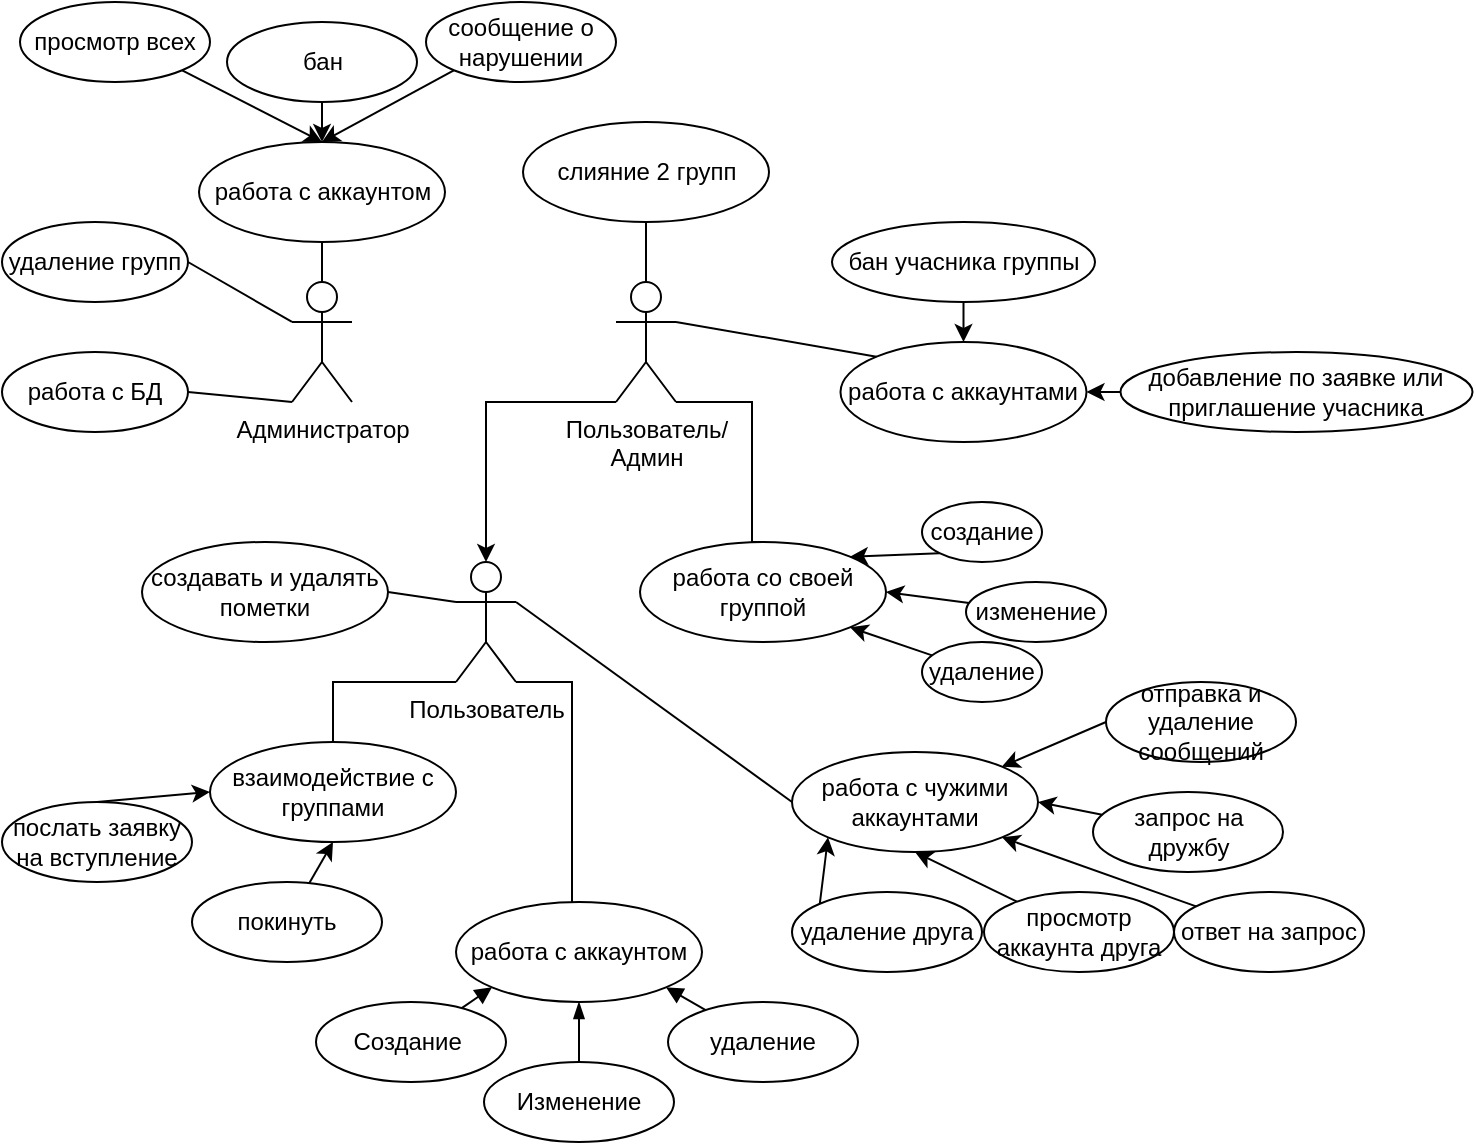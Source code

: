 <mxfile version="23.1.6" type="device">
  <diagram name="Страница — 1" id="1ROyx39WDwvs4G1nMkMj">
    <mxGraphModel dx="794" dy="446" grid="1" gridSize="10" guides="1" tooltips="1" connect="1" arrows="1" fold="1" page="1" pageScale="1" pageWidth="1169" pageHeight="827" math="0" shadow="0">
      <root>
        <mxCell id="0" />
        <mxCell id="1" parent="0" />
        <mxCell id="luFUjq63p9r3agRqHrN--1" value="Администратор" style="shape=umlActor;verticalLabelPosition=bottom;verticalAlign=top;html=1;" parent="1" vertex="1">
          <mxGeometry x="450" y="270" width="30" height="60" as="geometry" />
        </mxCell>
        <mxCell id="luFUjq63p9r3agRqHrN--42" style="rounded=0;orthogonalLoop=1;jettySize=auto;html=1;exitX=0;exitY=0.333;exitDx=0;exitDy=0;exitPerimeter=0;entryX=1;entryY=0.5;entryDx=0;entryDy=0;endArrow=none;endFill=0;" parent="1" source="luFUjq63p9r3agRqHrN--2" target="luFUjq63p9r3agRqHrN--41" edge="1">
          <mxGeometry relative="1" as="geometry" />
        </mxCell>
        <mxCell id="luFUjq63p9r3agRqHrN--2" value="Пользователь" style="shape=umlActor;verticalLabelPosition=bottom;verticalAlign=top;html=1;" parent="1" vertex="1">
          <mxGeometry x="532" y="410" width="30" height="60" as="geometry" />
        </mxCell>
        <mxCell id="luFUjq63p9r3agRqHrN--3" value="Пользователь/&lt;br&gt;Админ" style="shape=umlActor;verticalLabelPosition=bottom;verticalAlign=top;html=1;" parent="1" vertex="1">
          <mxGeometry x="612" y="270" width="30" height="60" as="geometry" />
        </mxCell>
        <mxCell id="luFUjq63p9r3agRqHrN--14" style="rounded=0;orthogonalLoop=1;jettySize=auto;html=1;entryX=0.5;entryY=1;entryDx=0;entryDy=0;endArrow=blockThin;endFill=1;" parent="1" source="luFUjq63p9r3agRqHrN--6" target="luFUjq63p9r3agRqHrN--9" edge="1">
          <mxGeometry relative="1" as="geometry">
            <mxPoint x="600" y="420" as="targetPoint" />
          </mxGeometry>
        </mxCell>
        <mxCell id="luFUjq63p9r3agRqHrN--6" value="Изменение" style="ellipse;whiteSpace=wrap;html=1;" parent="1" vertex="1">
          <mxGeometry x="546" y="660" width="95" height="40" as="geometry" />
        </mxCell>
        <mxCell id="luFUjq63p9r3agRqHrN--15" style="rounded=0;orthogonalLoop=1;jettySize=auto;html=1;entryX=0;entryY=1;entryDx=0;entryDy=0;endArrow=block;endFill=1;" parent="1" source="luFUjq63p9r3agRqHrN--8" target="luFUjq63p9r3agRqHrN--9" edge="1">
          <mxGeometry relative="1" as="geometry" />
        </mxCell>
        <mxCell id="luFUjq63p9r3agRqHrN--8" value="Создание&amp;nbsp;" style="ellipse;whiteSpace=wrap;html=1;" parent="1" vertex="1">
          <mxGeometry x="462" y="630" width="95" height="40" as="geometry" />
        </mxCell>
        <mxCell id="luFUjq63p9r3agRqHrN--9" value="работа с аккаунтом" style="ellipse;whiteSpace=wrap;html=1;" parent="1" vertex="1">
          <mxGeometry x="532" y="580" width="123" height="50" as="geometry" />
        </mxCell>
        <mxCell id="luFUjq63p9r3agRqHrN--16" style="rounded=0;orthogonalLoop=1;jettySize=auto;html=1;entryX=1;entryY=1;entryDx=0;entryDy=0;endArrow=block;endFill=1;" parent="1" source="luFUjq63p9r3agRqHrN--12" target="luFUjq63p9r3agRqHrN--9" edge="1">
          <mxGeometry relative="1" as="geometry" />
        </mxCell>
        <mxCell id="luFUjq63p9r3agRqHrN--12" value="удаление" style="ellipse;whiteSpace=wrap;html=1;" parent="1" vertex="1">
          <mxGeometry x="638" y="630" width="95" height="40" as="geometry" />
        </mxCell>
        <mxCell id="luFUjq63p9r3agRqHrN--18" style="rounded=0;orthogonalLoop=1;jettySize=auto;html=1;entryX=1;entryY=1;entryDx=0;entryDy=0;entryPerimeter=0;endArrow=none;endFill=0;edgeStyle=orthogonalEdgeStyle;" parent="1" source="luFUjq63p9r3agRqHrN--9" target="luFUjq63p9r3agRqHrN--2" edge="1">
          <mxGeometry relative="1" as="geometry">
            <Array as="points">
              <mxPoint x="590" y="470" />
            </Array>
          </mxGeometry>
        </mxCell>
        <mxCell id="luFUjq63p9r3agRqHrN--21" value="работа с чужими аккаунтами" style="ellipse;whiteSpace=wrap;html=1;" parent="1" vertex="1">
          <mxGeometry x="700" y="505" width="123" height="50" as="geometry" />
        </mxCell>
        <mxCell id="luFUjq63p9r3agRqHrN--22" style="rounded=0;orthogonalLoop=1;jettySize=auto;html=1;exitX=0;exitY=0.5;exitDx=0;exitDy=0;entryX=1;entryY=0.333;entryDx=0;entryDy=0;entryPerimeter=0;endArrow=none;endFill=0;" parent="1" source="luFUjq63p9r3agRqHrN--21" target="luFUjq63p9r3agRqHrN--2" edge="1">
          <mxGeometry relative="1" as="geometry" />
        </mxCell>
        <mxCell id="luFUjq63p9r3agRqHrN--25" style="rounded=0;orthogonalLoop=1;jettySize=auto;html=1;entryX=1;entryY=0.5;entryDx=0;entryDy=0;" parent="1" source="luFUjq63p9r3agRqHrN--23" target="luFUjq63p9r3agRqHrN--21" edge="1">
          <mxGeometry relative="1" as="geometry" />
        </mxCell>
        <mxCell id="luFUjq63p9r3agRqHrN--23" value="запрос на дружбу" style="ellipse;whiteSpace=wrap;html=1;" parent="1" vertex="1">
          <mxGeometry x="850.5" y="525" width="95" height="40" as="geometry" />
        </mxCell>
        <mxCell id="luFUjq63p9r3agRqHrN--27" style="rounded=0;orthogonalLoop=1;jettySize=auto;html=1;entryX=1;entryY=1;entryDx=0;entryDy=0;" parent="1" source="luFUjq63p9r3agRqHrN--26" target="luFUjq63p9r3agRqHrN--21" edge="1">
          <mxGeometry relative="1" as="geometry" />
        </mxCell>
        <mxCell id="luFUjq63p9r3agRqHrN--26" value="ответ на запрос" style="ellipse;whiteSpace=wrap;html=1;" parent="1" vertex="1">
          <mxGeometry x="891" y="575" width="95" height="40" as="geometry" />
        </mxCell>
        <mxCell id="luFUjq63p9r3agRqHrN--29" style="rounded=0;orthogonalLoop=1;jettySize=auto;html=1;entryX=0.5;entryY=1;entryDx=0;entryDy=0;" parent="1" source="luFUjq63p9r3agRqHrN--28" target="luFUjq63p9r3agRqHrN--21" edge="1">
          <mxGeometry relative="1" as="geometry" />
        </mxCell>
        <mxCell id="luFUjq63p9r3agRqHrN--28" value="просмотр аккаунта друга" style="ellipse;whiteSpace=wrap;html=1;" parent="1" vertex="1">
          <mxGeometry x="796" y="575" width="95" height="40" as="geometry" />
        </mxCell>
        <mxCell id="luFUjq63p9r3agRqHrN--30" style="edgeStyle=orthogonalEdgeStyle;rounded=0;orthogonalLoop=1;jettySize=auto;html=1;exitX=0.5;exitY=1;exitDx=0;exitDy=0;" parent="1" source="luFUjq63p9r3agRqHrN--26" target="luFUjq63p9r3agRqHrN--26" edge="1">
          <mxGeometry relative="1" as="geometry" />
        </mxCell>
        <mxCell id="luFUjq63p9r3agRqHrN--32" style="rounded=0;orthogonalLoop=1;jettySize=auto;html=1;exitX=0;exitY=0;exitDx=0;exitDy=0;entryX=0;entryY=1;entryDx=0;entryDy=0;" parent="1" source="luFUjq63p9r3agRqHrN--31" target="luFUjq63p9r3agRqHrN--21" edge="1">
          <mxGeometry relative="1" as="geometry" />
        </mxCell>
        <mxCell id="luFUjq63p9r3agRqHrN--31" value="удаление друга" style="ellipse;whiteSpace=wrap;html=1;" parent="1" vertex="1">
          <mxGeometry x="700" y="575" width="95" height="40" as="geometry" />
        </mxCell>
        <mxCell id="luFUjq63p9r3agRqHrN--33" value="взаимодействие с группами" style="ellipse;whiteSpace=wrap;html=1;" parent="1" vertex="1">
          <mxGeometry x="409" y="500" width="123" height="50" as="geometry" />
        </mxCell>
        <mxCell id="luFUjq63p9r3agRqHrN--37" style="rounded=0;orthogonalLoop=1;jettySize=auto;html=1;exitX=0.5;exitY=0;exitDx=0;exitDy=0;entryX=0;entryY=0.5;entryDx=0;entryDy=0;" parent="1" source="luFUjq63p9r3agRqHrN--34" target="luFUjq63p9r3agRqHrN--33" edge="1">
          <mxGeometry relative="1" as="geometry" />
        </mxCell>
        <mxCell id="luFUjq63p9r3agRqHrN--34" value="послать заявку на вступление" style="ellipse;whiteSpace=wrap;html=1;" parent="1" vertex="1">
          <mxGeometry x="305" y="530" width="95" height="40" as="geometry" />
        </mxCell>
        <mxCell id="luFUjq63p9r3agRqHrN--36" style="rounded=0;orthogonalLoop=1;jettySize=auto;html=1;entryX=0.5;entryY=1;entryDx=0;entryDy=0;" parent="1" source="luFUjq63p9r3agRqHrN--35" target="luFUjq63p9r3agRqHrN--33" edge="1">
          <mxGeometry relative="1" as="geometry" />
        </mxCell>
        <mxCell id="luFUjq63p9r3agRqHrN--35" value="покинуть" style="ellipse;whiteSpace=wrap;html=1;" parent="1" vertex="1">
          <mxGeometry x="400" y="570" width="95" height="40" as="geometry" />
        </mxCell>
        <mxCell id="luFUjq63p9r3agRqHrN--41" value="создавать и удалять пометки" style="ellipse;whiteSpace=wrap;html=1;" parent="1" vertex="1">
          <mxGeometry x="375" y="400" width="123" height="50" as="geometry" />
        </mxCell>
        <mxCell id="luFUjq63p9r3agRqHrN--44" style="edgeStyle=orthogonalEdgeStyle;rounded=0;orthogonalLoop=1;jettySize=auto;html=1;exitX=0;exitY=1;exitDx=0;exitDy=0;exitPerimeter=0;entryX=0.5;entryY=0;entryDx=0;entryDy=0;entryPerimeter=0;" parent="1" source="luFUjq63p9r3agRqHrN--3" target="luFUjq63p9r3agRqHrN--2" edge="1">
          <mxGeometry relative="1" as="geometry">
            <Array as="points">
              <mxPoint x="547" y="330" />
            </Array>
          </mxGeometry>
        </mxCell>
        <mxCell id="luFUjq63p9r3agRqHrN--45" value="работа со своей группой" style="ellipse;whiteSpace=wrap;html=1;" parent="1" vertex="1">
          <mxGeometry x="624" y="400" width="123" height="50" as="geometry" />
        </mxCell>
        <mxCell id="luFUjq63p9r3agRqHrN--53" style="rounded=0;orthogonalLoop=1;jettySize=auto;html=1;exitX=0;exitY=1;exitDx=0;exitDy=0;entryX=1;entryY=0;entryDx=0;entryDy=0;" parent="1" source="luFUjq63p9r3agRqHrN--47" target="luFUjq63p9r3agRqHrN--45" edge="1">
          <mxGeometry relative="1" as="geometry" />
        </mxCell>
        <mxCell id="luFUjq63p9r3agRqHrN--47" value="создание" style="ellipse;whiteSpace=wrap;html=1;" parent="1" vertex="1">
          <mxGeometry x="765" y="380" width="60" height="30" as="geometry" />
        </mxCell>
        <mxCell id="luFUjq63p9r3agRqHrN--51" style="rounded=0;orthogonalLoop=1;jettySize=auto;html=1;entryX=1;entryY=0.5;entryDx=0;entryDy=0;" parent="1" source="luFUjq63p9r3agRqHrN--48" target="luFUjq63p9r3agRqHrN--45" edge="1">
          <mxGeometry relative="1" as="geometry" />
        </mxCell>
        <mxCell id="luFUjq63p9r3agRqHrN--48" value="изменение" style="ellipse;whiteSpace=wrap;html=1;" parent="1" vertex="1">
          <mxGeometry x="787" y="420" width="70" height="30" as="geometry" />
        </mxCell>
        <mxCell id="luFUjq63p9r3agRqHrN--52" style="rounded=0;orthogonalLoop=1;jettySize=auto;html=1;entryX=1;entryY=1;entryDx=0;entryDy=0;" parent="1" source="luFUjq63p9r3agRqHrN--49" target="luFUjq63p9r3agRqHrN--45" edge="1">
          <mxGeometry relative="1" as="geometry" />
        </mxCell>
        <mxCell id="luFUjq63p9r3agRqHrN--49" value="удаление" style="ellipse;whiteSpace=wrap;html=1;" parent="1" vertex="1">
          <mxGeometry x="765" y="450" width="60" height="30" as="geometry" />
        </mxCell>
        <mxCell id="luFUjq63p9r3agRqHrN--66" style="rounded=0;orthogonalLoop=1;jettySize=auto;html=1;exitX=0;exitY=0.5;exitDx=0;exitDy=0;entryX=1;entryY=0.5;entryDx=0;entryDy=0;" parent="1" source="luFUjq63p9r3agRqHrN--54" target="luFUjq63p9r3agRqHrN--63" edge="1">
          <mxGeometry relative="1" as="geometry" />
        </mxCell>
        <mxCell id="luFUjq63p9r3agRqHrN--54" value="добавление по заявке или приглашение учасника" style="ellipse;whiteSpace=wrap;html=1;" parent="1" vertex="1">
          <mxGeometry x="864.25" y="305" width="176" height="40" as="geometry" />
        </mxCell>
        <mxCell id="luFUjq63p9r3agRqHrN--65" style="rounded=0;orthogonalLoop=1;jettySize=auto;html=1;exitX=0.5;exitY=1;exitDx=0;exitDy=0;entryX=0.5;entryY=0;entryDx=0;entryDy=0;" parent="1" source="luFUjq63p9r3agRqHrN--57" target="luFUjq63p9r3agRqHrN--63" edge="1">
          <mxGeometry relative="1" as="geometry" />
        </mxCell>
        <mxCell id="luFUjq63p9r3agRqHrN--57" value="бан учасника группы" style="ellipse;whiteSpace=wrap;html=1;" parent="1" vertex="1">
          <mxGeometry x="720" y="240" width="131.5" height="40" as="geometry" />
        </mxCell>
        <mxCell id="luFUjq63p9r3agRqHrN--62" style="edgeStyle=orthogonalEdgeStyle;rounded=0;orthogonalLoop=1;jettySize=auto;html=1;exitX=0.5;exitY=0;exitDx=0;exitDy=0;entryX=1;entryY=1;entryDx=0;entryDy=0;entryPerimeter=0;endArrow=none;endFill=0;" parent="1" source="luFUjq63p9r3agRqHrN--45" target="luFUjq63p9r3agRqHrN--3" edge="1">
          <mxGeometry relative="1" as="geometry">
            <Array as="points">
              <mxPoint x="680" y="400" />
              <mxPoint x="680" y="330" />
            </Array>
          </mxGeometry>
        </mxCell>
        <mxCell id="luFUjq63p9r3agRqHrN--63" value="работа с аккаунтами" style="ellipse;whiteSpace=wrap;html=1;" parent="1" vertex="1">
          <mxGeometry x="724.25" y="300" width="123" height="50" as="geometry" />
        </mxCell>
        <mxCell id="luFUjq63p9r3agRqHrN--64" style="rounded=0;orthogonalLoop=1;jettySize=auto;html=1;exitX=0;exitY=0;exitDx=0;exitDy=0;entryX=1;entryY=0.333;entryDx=0;entryDy=0;entryPerimeter=0;endArrow=none;endFill=0;" parent="1" source="luFUjq63p9r3agRqHrN--63" target="luFUjq63p9r3agRqHrN--3" edge="1">
          <mxGeometry relative="1" as="geometry" />
        </mxCell>
        <mxCell id="luFUjq63p9r3agRqHrN--69" style="edgeStyle=orthogonalEdgeStyle;rounded=0;orthogonalLoop=1;jettySize=auto;html=1;exitX=0.5;exitY=0;exitDx=0;exitDy=0;entryX=0;entryY=1;entryDx=0;entryDy=0;entryPerimeter=0;endArrow=none;endFill=0;" parent="1" source="luFUjq63p9r3agRqHrN--33" target="luFUjq63p9r3agRqHrN--2" edge="1">
          <mxGeometry relative="1" as="geometry">
            <Array as="points">
              <mxPoint x="470" y="470" />
            </Array>
          </mxGeometry>
        </mxCell>
        <mxCell id="luFUjq63p9r3agRqHrN--70" value="слияние 2 групп" style="ellipse;whiteSpace=wrap;html=1;" parent="1" vertex="1">
          <mxGeometry x="565.5" y="190" width="123" height="50" as="geometry" />
        </mxCell>
        <mxCell id="luFUjq63p9r3agRqHrN--71" style="edgeStyle=orthogonalEdgeStyle;rounded=0;orthogonalLoop=1;jettySize=auto;html=1;exitX=0.5;exitY=1;exitDx=0;exitDy=0;entryX=0.5;entryY=0;entryDx=0;entryDy=0;entryPerimeter=0;endArrow=none;endFill=0;" parent="1" source="luFUjq63p9r3agRqHrN--70" target="luFUjq63p9r3agRqHrN--3" edge="1">
          <mxGeometry relative="1" as="geometry" />
        </mxCell>
        <mxCell id="luFUjq63p9r3agRqHrN--77" style="rounded=0;orthogonalLoop=1;jettySize=auto;html=1;exitX=0.5;exitY=0;exitDx=0;exitDy=0;entryX=0;entryY=1;entryDx=0;entryDy=0;endArrow=none;endFill=0;startArrow=classic;startFill=1;" parent="1" source="luFUjq63p9r3agRqHrN--72" target="luFUjq63p9r3agRqHrN--76" edge="1">
          <mxGeometry relative="1" as="geometry" />
        </mxCell>
        <mxCell id="luFUjq63p9r3agRqHrN--72" value="работа с аккаунтом" style="ellipse;whiteSpace=wrap;html=1;" parent="1" vertex="1">
          <mxGeometry x="403.5" y="200" width="123" height="50" as="geometry" />
        </mxCell>
        <mxCell id="luFUjq63p9r3agRqHrN--73" style="rounded=0;orthogonalLoop=1;jettySize=auto;html=1;exitX=0.5;exitY=1;exitDx=0;exitDy=0;entryX=0.5;entryY=0;entryDx=0;entryDy=0;entryPerimeter=0;endArrow=none;endFill=0;" parent="1" source="luFUjq63p9r3agRqHrN--72" target="luFUjq63p9r3agRqHrN--1" edge="1">
          <mxGeometry relative="1" as="geometry" />
        </mxCell>
        <mxCell id="luFUjq63p9r3agRqHrN--78" style="rounded=0;orthogonalLoop=1;jettySize=auto;html=1;exitX=0.5;exitY=1;exitDx=0;exitDy=0;entryX=0.5;entryY=0;entryDx=0;entryDy=0;" parent="1" source="luFUjq63p9r3agRqHrN--74" target="luFUjq63p9r3agRqHrN--72" edge="1">
          <mxGeometry relative="1" as="geometry" />
        </mxCell>
        <mxCell id="luFUjq63p9r3agRqHrN--74" value="бан" style="ellipse;whiteSpace=wrap;html=1;" parent="1" vertex="1">
          <mxGeometry x="417.5" y="140" width="95" height="40" as="geometry" />
        </mxCell>
        <mxCell id="luFUjq63p9r3agRqHrN--79" style="rounded=0;orthogonalLoop=1;jettySize=auto;html=1;exitX=1;exitY=1;exitDx=0;exitDy=0;entryX=0.5;entryY=0;entryDx=0;entryDy=0;" parent="1" source="luFUjq63p9r3agRqHrN--75" target="luFUjq63p9r3agRqHrN--72" edge="1">
          <mxGeometry relative="1" as="geometry" />
        </mxCell>
        <mxCell id="luFUjq63p9r3agRqHrN--75" value="просмотр всех" style="ellipse;whiteSpace=wrap;html=1;" parent="1" vertex="1">
          <mxGeometry x="314" y="130" width="95" height="40" as="geometry" />
        </mxCell>
        <mxCell id="luFUjq63p9r3agRqHrN--76" value="сообщение о нарушении" style="ellipse;whiteSpace=wrap;html=1;" parent="1" vertex="1">
          <mxGeometry x="517" y="130" width="95" height="40" as="geometry" />
        </mxCell>
        <mxCell id="luFUjq63p9r3agRqHrN--80" value="удаление групп" style="ellipse;whiteSpace=wrap;html=1;" parent="1" vertex="1">
          <mxGeometry x="305" y="240" width="93" height="40" as="geometry" />
        </mxCell>
        <mxCell id="luFUjq63p9r3agRqHrN--81" style="rounded=0;orthogonalLoop=1;jettySize=auto;html=1;exitX=1;exitY=0.5;exitDx=0;exitDy=0;entryX=0;entryY=0.333;entryDx=0;entryDy=0;entryPerimeter=0;endArrow=none;endFill=0;" parent="1" source="luFUjq63p9r3agRqHrN--80" target="luFUjq63p9r3agRqHrN--1" edge="1">
          <mxGeometry relative="1" as="geometry" />
        </mxCell>
        <mxCell id="luFUjq63p9r3agRqHrN--82" value="работа с БД" style="ellipse;whiteSpace=wrap;html=1;" parent="1" vertex="1">
          <mxGeometry x="305" y="305" width="93" height="40" as="geometry" />
        </mxCell>
        <mxCell id="luFUjq63p9r3agRqHrN--83" style="rounded=0;orthogonalLoop=1;jettySize=auto;html=1;exitX=1;exitY=0.5;exitDx=0;exitDy=0;entryX=0;entryY=1;entryDx=0;entryDy=0;entryPerimeter=0;endArrow=none;endFill=0;" parent="1" source="luFUjq63p9r3agRqHrN--82" target="luFUjq63p9r3agRqHrN--1" edge="1">
          <mxGeometry relative="1" as="geometry" />
        </mxCell>
        <mxCell id="93jyMsqmQKChnYy1ka9G-2" style="rounded=0;orthogonalLoop=1;jettySize=auto;html=1;exitX=0;exitY=0.5;exitDx=0;exitDy=0;entryX=1;entryY=0;entryDx=0;entryDy=0;" edge="1" parent="1" source="93jyMsqmQKChnYy1ka9G-1" target="luFUjq63p9r3agRqHrN--21">
          <mxGeometry relative="1" as="geometry" />
        </mxCell>
        <mxCell id="93jyMsqmQKChnYy1ka9G-1" value="отправка и удаление сообщений" style="ellipse;whiteSpace=wrap;html=1;" vertex="1" parent="1">
          <mxGeometry x="857" y="470" width="95" height="40" as="geometry" />
        </mxCell>
      </root>
    </mxGraphModel>
  </diagram>
</mxfile>
